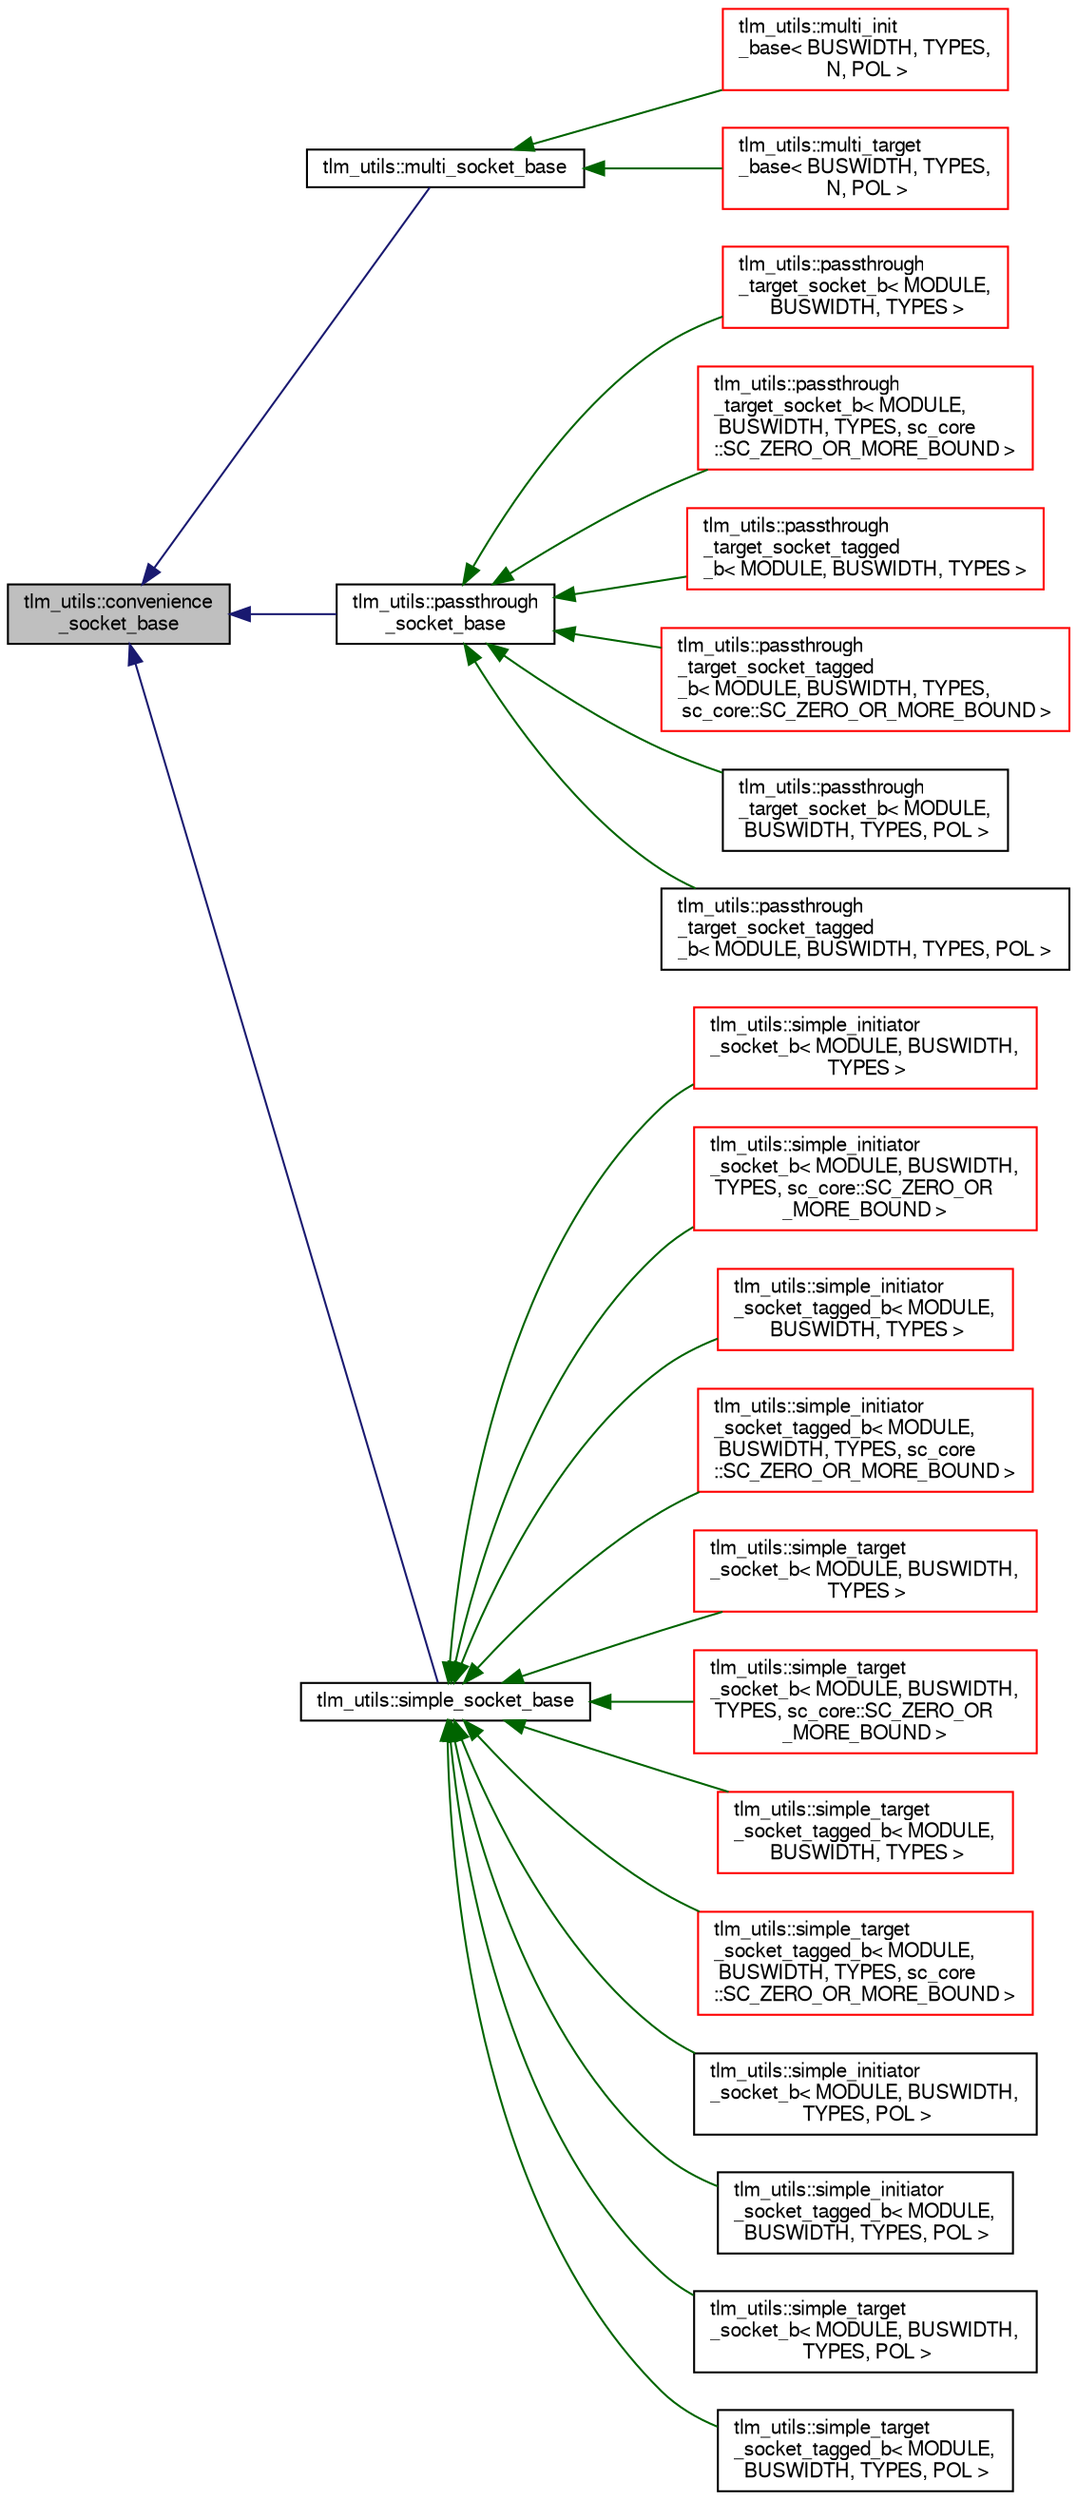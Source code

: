 digraph "tlm_utils::convenience_socket_base"
{
  edge [fontname="FreeSans",fontsize="10",labelfontname="FreeSans",labelfontsize="10"];
  node [fontname="FreeSans",fontsize="10",shape=record];
  rankdir="LR";
  Node0 [label="tlm_utils::convenience\l_socket_base",height=0.2,width=0.4,color="black", fillcolor="grey75", style="filled", fontcolor="black"];
  Node0 -> Node1 [dir="back",color="midnightblue",fontsize="10",style="solid",fontname="FreeSans"];
  Node1 [label="tlm_utils::multi_socket_base",height=0.2,width=0.4,color="black", fillcolor="white", style="filled",URL="$a02539.html"];
  Node1 -> Node2 [dir="back",color="darkgreen",fontsize="10",style="solid",fontname="FreeSans"];
  Node2 [label="tlm_utils::multi_init\l_base\< BUSWIDTH, TYPES,\l N, POL \>",height=0.2,width=0.4,color="red", fillcolor="white", style="filled",URL="$a02603.html"];
  Node1 -> Node6 [dir="back",color="darkgreen",fontsize="10",style="solid",fontname="FreeSans"];
  Node6 [label="tlm_utils::multi_target\l_base\< BUSWIDTH, TYPES,\l N, POL \>",height=0.2,width=0.4,color="red", fillcolor="white", style="filled",URL="$a02611.html"];
  Node0 -> Node10 [dir="back",color="midnightblue",fontsize="10",style="solid",fontname="FreeSans"];
  Node10 [label="tlm_utils::passthrough\l_socket_base",height=0.2,width=0.4,color="black", fillcolor="white", style="filled",URL="$a02535.html"];
  Node10 -> Node11 [dir="back",color="darkgreen",fontsize="10",style="solid",fontname="FreeSans"];
  Node11 [label="tlm_utils::passthrough\l_target_socket_b\< MODULE,\l BUSWIDTH, TYPES \>",height=0.2,width=0.4,color="red", fillcolor="white", style="filled",URL="$a02619.html"];
  Node10 -> Node13 [dir="back",color="darkgreen",fontsize="10",style="solid",fontname="FreeSans"];
  Node13 [label="tlm_utils::passthrough\l_target_socket_b\< MODULE,\l BUSWIDTH, TYPES, sc_core\l::SC_ZERO_OR_MORE_BOUND \>",height=0.2,width=0.4,color="red", fillcolor="white", style="filled",URL="$a02619.html"];
  Node10 -> Node15 [dir="back",color="darkgreen",fontsize="10",style="solid",fontname="FreeSans"];
  Node15 [label="tlm_utils::passthrough\l_target_socket_tagged\l_b\< MODULE, BUSWIDTH, TYPES \>",height=0.2,width=0.4,color="red", fillcolor="white", style="filled",URL="$a02635.html"];
  Node10 -> Node17 [dir="back",color="darkgreen",fontsize="10",style="solid",fontname="FreeSans"];
  Node17 [label="tlm_utils::passthrough\l_target_socket_tagged\l_b\< MODULE, BUSWIDTH, TYPES,\l sc_core::SC_ZERO_OR_MORE_BOUND \>",height=0.2,width=0.4,color="red", fillcolor="white", style="filled",URL="$a02635.html"];
  Node10 -> Node19 [dir="back",color="darkgreen",fontsize="10",style="solid",fontname="FreeSans"];
  Node19 [label="tlm_utils::passthrough\l_target_socket_b\< MODULE,\l BUSWIDTH, TYPES, POL \>",height=0.2,width=0.4,color="black", fillcolor="white", style="filled",URL="$a02619.html"];
  Node10 -> Node20 [dir="back",color="darkgreen",fontsize="10",style="solid",fontname="FreeSans"];
  Node20 [label="tlm_utils::passthrough\l_target_socket_tagged\l_b\< MODULE, BUSWIDTH, TYPES, POL \>",height=0.2,width=0.4,color="black", fillcolor="white", style="filled",URL="$a02635.html"];
  Node0 -> Node21 [dir="back",color="midnightblue",fontsize="10",style="solid",fontname="FreeSans"];
  Node21 [label="tlm_utils::simple_socket_base",height=0.2,width=0.4,color="black", fillcolor="white", style="filled",URL="$a02531.html"];
  Node21 -> Node22 [dir="back",color="darkgreen",fontsize="10",style="solid",fontname="FreeSans"];
  Node22 [label="tlm_utils::simple_initiator\l_socket_b\< MODULE, BUSWIDTH,\l TYPES \>",height=0.2,width=0.4,color="red", fillcolor="white", style="filled",URL="$a02671.html"];
  Node21 -> Node24 [dir="back",color="darkgreen",fontsize="10",style="solid",fontname="FreeSans"];
  Node24 [label="tlm_utils::simple_initiator\l_socket_b\< MODULE, BUSWIDTH,\l TYPES, sc_core::SC_ZERO_OR\l_MORE_BOUND \>",height=0.2,width=0.4,color="red", fillcolor="white", style="filled",URL="$a02671.html"];
  Node21 -> Node26 [dir="back",color="darkgreen",fontsize="10",style="solid",fontname="FreeSans"];
  Node26 [label="tlm_utils::simple_initiator\l_socket_tagged_b\< MODULE,\l BUSWIDTH, TYPES \>",height=0.2,width=0.4,color="red", fillcolor="white", style="filled",URL="$a02687.html"];
  Node21 -> Node28 [dir="back",color="darkgreen",fontsize="10",style="solid",fontname="FreeSans"];
  Node28 [label="tlm_utils::simple_initiator\l_socket_tagged_b\< MODULE,\l BUSWIDTH, TYPES, sc_core\l::SC_ZERO_OR_MORE_BOUND \>",height=0.2,width=0.4,color="red", fillcolor="white", style="filled",URL="$a02687.html"];
  Node21 -> Node30 [dir="back",color="darkgreen",fontsize="10",style="solid",fontname="FreeSans"];
  Node30 [label="tlm_utils::simple_target\l_socket_b\< MODULE, BUSWIDTH,\l TYPES \>",height=0.2,width=0.4,color="red", fillcolor="white", style="filled",URL="$a02703.html"];
  Node21 -> Node32 [dir="back",color="darkgreen",fontsize="10",style="solid",fontname="FreeSans"];
  Node32 [label="tlm_utils::simple_target\l_socket_b\< MODULE, BUSWIDTH,\l TYPES, sc_core::SC_ZERO_OR\l_MORE_BOUND \>",height=0.2,width=0.4,color="red", fillcolor="white", style="filled",URL="$a02703.html"];
  Node21 -> Node34 [dir="back",color="darkgreen",fontsize="10",style="solid",fontname="FreeSans"];
  Node34 [label="tlm_utils::simple_target\l_socket_tagged_b\< MODULE,\l BUSWIDTH, TYPES \>",height=0.2,width=0.4,color="red", fillcolor="white", style="filled",URL="$a02735.html"];
  Node21 -> Node36 [dir="back",color="darkgreen",fontsize="10",style="solid",fontname="FreeSans"];
  Node36 [label="tlm_utils::simple_target\l_socket_tagged_b\< MODULE,\l BUSWIDTH, TYPES, sc_core\l::SC_ZERO_OR_MORE_BOUND \>",height=0.2,width=0.4,color="red", fillcolor="white", style="filled",URL="$a02735.html"];
  Node21 -> Node38 [dir="back",color="darkgreen",fontsize="10",style="solid",fontname="FreeSans"];
  Node38 [label="tlm_utils::simple_initiator\l_socket_b\< MODULE, BUSWIDTH,\l TYPES, POL \>",height=0.2,width=0.4,color="black", fillcolor="white", style="filled",URL="$a02671.html"];
  Node21 -> Node39 [dir="back",color="darkgreen",fontsize="10",style="solid",fontname="FreeSans"];
  Node39 [label="tlm_utils::simple_initiator\l_socket_tagged_b\< MODULE,\l BUSWIDTH, TYPES, POL \>",height=0.2,width=0.4,color="black", fillcolor="white", style="filled",URL="$a02687.html"];
  Node21 -> Node40 [dir="back",color="darkgreen",fontsize="10",style="solid",fontname="FreeSans"];
  Node40 [label="tlm_utils::simple_target\l_socket_b\< MODULE, BUSWIDTH,\l TYPES, POL \>",height=0.2,width=0.4,color="black", fillcolor="white", style="filled",URL="$a02703.html"];
  Node21 -> Node41 [dir="back",color="darkgreen",fontsize="10",style="solid",fontname="FreeSans"];
  Node41 [label="tlm_utils::simple_target\l_socket_tagged_b\< MODULE,\l BUSWIDTH, TYPES, POL \>",height=0.2,width=0.4,color="black", fillcolor="white", style="filled",URL="$a02735.html"];
}
